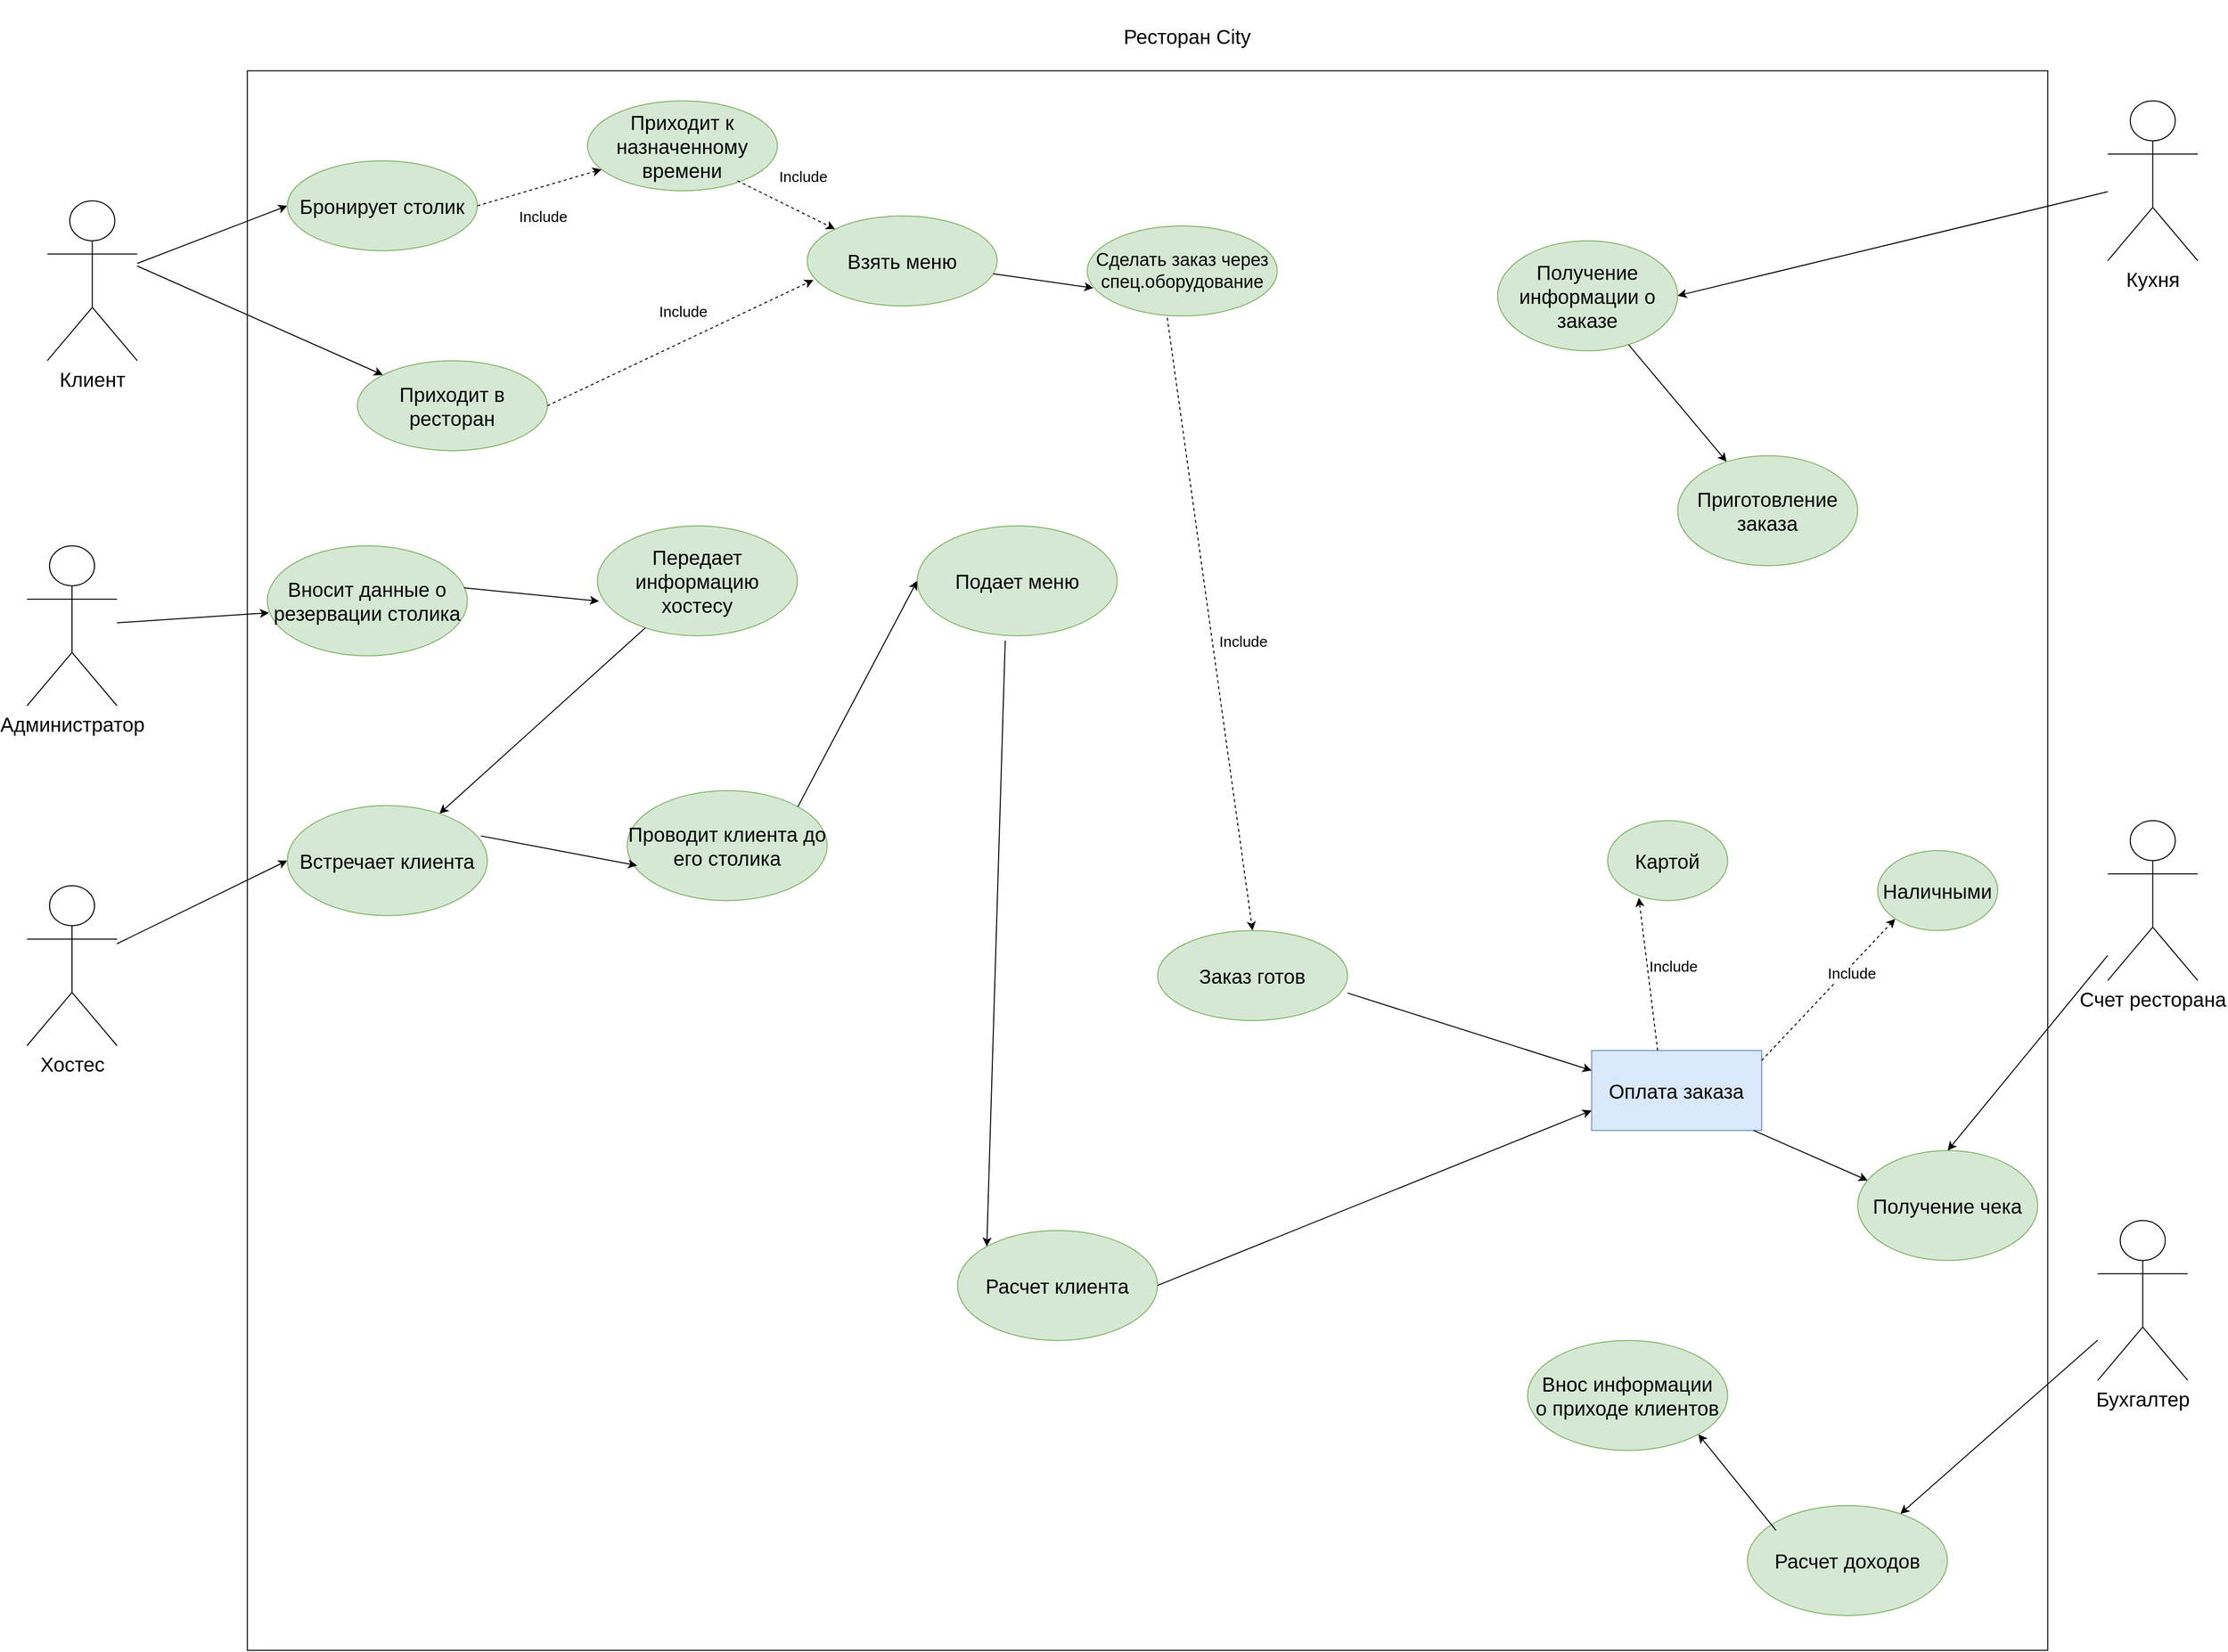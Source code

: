<mxfile version="20.7.4" type="device" pages="2"><diagram id="xDtHzgFv5sq9NnZDI_ah" name="Страница 1"><mxGraphModel dx="2868" dy="1592" grid="1" gridSize="10" guides="1" tooltips="1" connect="1" arrows="1" fold="1" page="1" pageScale="1" pageWidth="827" pageHeight="1169" math="0" shadow="0"><root><mxCell id="0"/><mxCell id="1" parent="0"/><mxCell id="GZFoaO724xEFQoAVuUsT-1" value="" style="rounded=0;whiteSpace=wrap;html=1;fillColor=none;" vertex="1" parent="1"><mxGeometry x="670.273" y="864.818" width="1800" height="1580" as="geometry"/></mxCell><mxCell id="GZFoaO724xEFQoAVuUsT-2" value="&lt;font style=&quot;font-size: 20px;&quot;&gt;Ресторан City&lt;br&gt;&lt;/font&gt;" style="text;html=1;strokeColor=none;fillColor=none;align=center;verticalAlign=middle;whiteSpace=wrap;rounded=0;" vertex="1" parent="1"><mxGeometry x="1500.273" y="794.818" width="220" height="70" as="geometry"/></mxCell><mxCell id="GZFoaO724xEFQoAVuUsT-3" value="Клиент" style="shape=umlActor;verticalLabelPosition=bottom;verticalAlign=top;html=1;outlineConnect=0;fontSize=20;fillColor=none;" vertex="1" parent="1"><mxGeometry x="470.273" y="994.818" width="90" height="160" as="geometry"/></mxCell><mxCell id="GZFoaO724xEFQoAVuUsT-4" value="" style="endArrow=classic;html=1;rounded=0;fontSize=20;entryX=0;entryY=0.5;entryDx=0;entryDy=0;" edge="1" parent="1" source="GZFoaO724xEFQoAVuUsT-3" target="GZFoaO724xEFQoAVuUsT-5"><mxGeometry width="50" height="50" relative="1" as="geometry"><mxPoint x="590.273" y="1084.818" as="sourcePoint"/><mxPoint x="910.273" y="1104.818" as="targetPoint"/><Array as="points"/></mxGeometry></mxCell><mxCell id="GZFoaO724xEFQoAVuUsT-5" value="Бронирует столик" style="ellipse;whiteSpace=wrap;html=1;fontSize=20;fillColor=#d5e8d4;strokeColor=#82b366;" vertex="1" parent="1"><mxGeometry x="710.273" y="954.818" width="190" height="90" as="geometry"/></mxCell><mxCell id="GZFoaO724xEFQoAVuUsT-6" value="Администратор" style="shape=umlActor;verticalLabelPosition=bottom;verticalAlign=top;html=1;outlineConnect=0;fontSize=20;fillColor=none;" vertex="1" parent="1"><mxGeometry x="450.003" y="1339.998" width="90" height="160" as="geometry"/></mxCell><mxCell id="GZFoaO724xEFQoAVuUsT-7" value="" style="endArrow=classic;html=1;rounded=0;fontSize=20;dashed=1;exitX=1;exitY=0.5;exitDx=0;exitDy=0;" edge="1" parent="1" source="GZFoaO724xEFQoAVuUsT-5" target="GZFoaO724xEFQoAVuUsT-8"><mxGeometry width="50" height="50" relative="1" as="geometry"><mxPoint x="890.273" y="1034.818" as="sourcePoint"/><mxPoint x="1040.273" y="984.818" as="targetPoint"/><Array as="points"/></mxGeometry></mxCell><mxCell id="GZFoaO724xEFQoAVuUsT-8" value="Приходит к назначенному времени" style="ellipse;whiteSpace=wrap;html=1;fontSize=20;fillColor=#d5e8d4;strokeColor=#82b366;" vertex="1" parent="1"><mxGeometry x="1010.273" y="894.818" width="190" height="90" as="geometry"/></mxCell><mxCell id="GZFoaO724xEFQoAVuUsT-9" value="" style="endArrow=classic;html=1;rounded=0;fontSize=20;entryX=0.008;entryY=0.609;entryDx=0;entryDy=0;entryPerimeter=0;" edge="1" parent="1" target="GZFoaO724xEFQoAVuUsT-10" source="GZFoaO724xEFQoAVuUsT-6"><mxGeometry width="50" height="50" relative="1" as="geometry"><mxPoint x="520.273" y="1329.818" as="sourcePoint"/><mxPoint x="640.273" y="1304.818" as="targetPoint"/><Array as="points"/></mxGeometry></mxCell><mxCell id="GZFoaO724xEFQoAVuUsT-10" value="Вносит данные о резервации столика" style="ellipse;whiteSpace=wrap;html=1;fontSize=20;fillColor=#d5e8d4;strokeColor=#82b366;" vertex="1" parent="1"><mxGeometry x="690.273" y="1339.998" width="200" height="110" as="geometry"/></mxCell><mxCell id="GZFoaO724xEFQoAVuUsT-11" value="Передает информацию хостесу" style="ellipse;whiteSpace=wrap;html=1;fontSize=20;fillColor=#d5e8d4;strokeColor=#82b366;" vertex="1" parent="1"><mxGeometry x="1020.273" y="1319.998" width="200" height="110" as="geometry"/></mxCell><mxCell id="GZFoaO724xEFQoAVuUsT-12" value="" style="endArrow=classic;html=1;rounded=0;fontSize=20;entryX=0.008;entryY=0.685;entryDx=0;entryDy=0;entryPerimeter=0;exitX=0.983;exitY=0.382;exitDx=0;exitDy=0;exitPerimeter=0;" edge="1" parent="1" source="GZFoaO724xEFQoAVuUsT-10" target="GZFoaO724xEFQoAVuUsT-11"><mxGeometry width="50" height="50" relative="1" as="geometry"><mxPoint x="880.273" y="1274.818" as="sourcePoint"/><mxPoint x="980.273" y="1254.818" as="targetPoint"/><Array as="points"/></mxGeometry></mxCell><mxCell id="GZFoaO724xEFQoAVuUsT-13" value="Хостес" style="shape=umlActor;verticalLabelPosition=bottom;verticalAlign=top;html=1;outlineConnect=0;fontSize=20;fillColor=none;" vertex="1" parent="1"><mxGeometry x="450.003" y="1679.998" width="90" height="160" as="geometry"/></mxCell><mxCell id="GZFoaO724xEFQoAVuUsT-14" value="" style="endArrow=classic;html=1;rounded=0;fontSize=20;entryX=0;entryY=0.5;entryDx=0;entryDy=0;" edge="1" parent="1" target="GZFoaO724xEFQoAVuUsT-15" source="GZFoaO724xEFQoAVuUsT-13"><mxGeometry width="50" height="50" relative="1" as="geometry"><mxPoint x="530.273" y="1544.818" as="sourcePoint"/><mxPoint x="710.273" y="1514.818" as="targetPoint"/><Array as="points"/></mxGeometry></mxCell><mxCell id="GZFoaO724xEFQoAVuUsT-15" value="Встречает клиента" style="ellipse;whiteSpace=wrap;html=1;fontSize=20;fillColor=#d5e8d4;strokeColor=#82b366;" vertex="1" parent="1"><mxGeometry x="710.273" y="1599.818" width="200" height="110" as="geometry"/></mxCell><mxCell id="GZFoaO724xEFQoAVuUsT-16" value="Проводит клиента до его столика" style="ellipse;whiteSpace=wrap;html=1;fontSize=20;fillColor=#d5e8d4;strokeColor=#82b366;" vertex="1" parent="1"><mxGeometry x="1050.003" y="1584.818" width="200" height="110" as="geometry"/></mxCell><mxCell id="GZFoaO724xEFQoAVuUsT-17" value="" style="endArrow=classic;html=1;rounded=0;fontSize=20;entryX=0.05;entryY=0.682;entryDx=0;entryDy=0;entryPerimeter=0;exitX=0.967;exitY=0.276;exitDx=0;exitDy=0;exitPerimeter=0;" edge="1" parent="1" source="GZFoaO724xEFQoAVuUsT-15" target="GZFoaO724xEFQoAVuUsT-16"><mxGeometry width="50" height="50" relative="1" as="geometry"><mxPoint x="870.273" y="1479.818" as="sourcePoint"/><mxPoint x="970.273" y="1459.818" as="targetPoint"/><Array as="points"/></mxGeometry></mxCell><mxCell id="GZFoaO724xEFQoAVuUsT-18" value="Подает меню" style="ellipse;whiteSpace=wrap;html=1;fontSize=20;fillColor=#d5e8d4;strokeColor=#82b366;" vertex="1" parent="1"><mxGeometry x="1340.003" y="1319.998" width="200" height="110" as="geometry"/></mxCell><mxCell id="GZFoaO724xEFQoAVuUsT-19" value="" style="endArrow=classic;html=1;rounded=0;fontSize=20;entryX=0;entryY=0.5;entryDx=0;entryDy=0;exitX=1;exitY=0;exitDx=0;exitDy=0;" edge="1" parent="1" source="GZFoaO724xEFQoAVuUsT-16" target="GZFoaO724xEFQoAVuUsT-18"><mxGeometry width="50" height="50" relative="1" as="geometry"><mxPoint x="1120.273" y="1484.818" as="sourcePoint"/><mxPoint x="1216.873" y="1454.818" as="targetPoint"/><Array as="points"/></mxGeometry></mxCell><mxCell id="GZFoaO724xEFQoAVuUsT-27" value="Бухгалтер" style="shape=umlActor;verticalLabelPosition=bottom;verticalAlign=top;html=1;outlineConnect=0;fontSize=20;fillColor=none;" vertex="1" parent="1"><mxGeometry x="2520.273" y="2014.818" width="90" height="160" as="geometry"/></mxCell><mxCell id="GZFoaO724xEFQoAVuUsT-28" value="" style="endArrow=classic;html=1;rounded=0;fontSize=20;" edge="1" parent="1" source="GZFoaO724xEFQoAVuUsT-27" target="GZFoaO724xEFQoAVuUsT-29"><mxGeometry width="50" height="50" relative="1" as="geometry"><mxPoint x="1640.273" y="2034.818" as="sourcePoint"/><mxPoint x="1690.273" y="1984.818" as="targetPoint"/></mxGeometry></mxCell><mxCell id="GZFoaO724xEFQoAVuUsT-29" value="Расчет доходов" style="ellipse;whiteSpace=wrap;html=1;fontSize=20;fillColor=#d5e8d4;strokeColor=#82b366;" vertex="1" parent="1"><mxGeometry x="2170.003" y="2299.998" width="200" height="110" as="geometry"/></mxCell><mxCell id="GZFoaO724xEFQoAVuUsT-30" value="Кухня" style="shape=umlActor;verticalLabelPosition=bottom;verticalAlign=top;html=1;outlineConnect=0;fontSize=20;fillColor=none;" vertex="1" parent="1"><mxGeometry x="2530.273" y="894.818" width="90" height="160" as="geometry"/></mxCell><mxCell id="GZFoaO724xEFQoAVuUsT-31" value="Получение информации о заказе" style="ellipse;whiteSpace=wrap;html=1;fontSize=20;fillColor=#d5e8d4;strokeColor=#82b366;" vertex="1" parent="1"><mxGeometry x="1920.273" y="1034.818" width="180" height="110" as="geometry"/></mxCell><mxCell id="GZFoaO724xEFQoAVuUsT-32" value="" style="endArrow=classic;html=1;rounded=0;fontSize=20;entryX=1;entryY=0.5;entryDx=0;entryDy=0;" edge="1" parent="1" source="GZFoaO724xEFQoAVuUsT-30" target="GZFoaO724xEFQoAVuUsT-31"><mxGeometry width="50" height="50" relative="1" as="geometry"><mxPoint x="1760.273" y="1024.818" as="sourcePoint"/><mxPoint x="1910.273" y="974.818" as="targetPoint"/><Array as="points"/></mxGeometry></mxCell><mxCell id="GZFoaO724xEFQoAVuUsT-34" value="" style="endArrow=classic;html=1;rounded=0;fontSize=20;" edge="1" parent="1" source="GZFoaO724xEFQoAVuUsT-31" target="GZFoaO724xEFQoAVuUsT-35"><mxGeometry width="50" height="50" relative="1" as="geometry"><mxPoint x="1780.273" y="1058.1" as="sourcePoint"/><mxPoint x="1650.273" y="1091.528" as="targetPoint"/><Array as="points"/></mxGeometry></mxCell><mxCell id="GZFoaO724xEFQoAVuUsT-35" value="Приготовление заказа" style="ellipse;whiteSpace=wrap;html=1;fontSize=20;fillColor=#d5e8d4;strokeColor=#82b366;" vertex="1" parent="1"><mxGeometry x="2100.273" y="1249.818" width="180" height="110" as="geometry"/></mxCell><mxCell id="GZFoaO724xEFQoAVuUsT-41" value="" style="endArrow=classic;html=1;rounded=0;fontSize=20;" edge="1" parent="1" target="GZFoaO724xEFQoAVuUsT-15" source="GZFoaO724xEFQoAVuUsT-11"><mxGeometry width="50" height="50" relative="1" as="geometry"><mxPoint x="1050.273" y="1291.818" as="sourcePoint"/><mxPoint x="1145.273" y="1264.818" as="targetPoint"/><Array as="points"/></mxGeometry></mxCell><mxCell id="GZFoaO724xEFQoAVuUsT-42" value="Взять меню" style="ellipse;whiteSpace=wrap;html=1;fontSize=20;fillColor=#d5e8d4;strokeColor=#82b366;" vertex="1" parent="1"><mxGeometry x="1230.003" y="1009.998" width="190" height="90" as="geometry"/></mxCell><mxCell id="GZFoaO724xEFQoAVuUsT-43" value="" style="endArrow=classic;html=1;rounded=0;fontSize=20;entryX=0;entryY=0;entryDx=0;entryDy=0;dashed=1;" edge="1" parent="1" target="GZFoaO724xEFQoAVuUsT-42"><mxGeometry width="50" height="50" relative="1" as="geometry"><mxPoint x="1160.273" y="974.818" as="sourcePoint"/><mxPoint x="1310.273" y="924.818" as="targetPoint"/><Array as="points"/></mxGeometry></mxCell><mxCell id="GZFoaO724xEFQoAVuUsT-44" value="Сделать заказ через спец.оборудование" style="ellipse;whiteSpace=wrap;html=1;fontSize=18;fillColor=#d5e8d4;strokeColor=#82b366;" vertex="1" parent="1"><mxGeometry x="1510.003" y="1019.998" width="190" height="90" as="geometry"/></mxCell><mxCell id="GZFoaO724xEFQoAVuUsT-45" value="" style="endArrow=classic;html=1;rounded=0;fontSize=20;entryX=0.032;entryY=0.69;entryDx=0;entryDy=0;entryPerimeter=0;" edge="1" parent="1" target="GZFoaO724xEFQoAVuUsT-44" source="GZFoaO724xEFQoAVuUsT-42"><mxGeometry width="50" height="50" relative="1" as="geometry"><mxPoint x="1400.273" y="1044.818" as="sourcePoint"/><mxPoint x="1478.098" y="1087.998" as="targetPoint"/><Array as="points"/></mxGeometry></mxCell><mxCell id="GZFoaO724xEFQoAVuUsT-46" value="" style="endArrow=classic;html=1;rounded=0;fontSize=20;dashed=1;entryX=0.5;entryY=0;entryDx=0;entryDy=0;exitX=0.421;exitY=1.022;exitDx=0;exitDy=0;exitPerimeter=0;" edge="1" parent="1" source="GZFoaO724xEFQoAVuUsT-44" target="GZFoaO724xEFQoAVuUsT-55"><mxGeometry width="50" height="50" relative="1" as="geometry"><mxPoint x="1570" y="1090" as="sourcePoint"/><mxPoint x="1615.273" y="1137.319" as="targetPoint"/><Array as="points"/></mxGeometry></mxCell><mxCell id="GZFoaO724xEFQoAVuUsT-48" value="Оплата заказа" style="rounded=0;whiteSpace=wrap;html=1;fontSize=20;fillColor=#dae8fc;strokeColor=#6c8ebf;" vertex="1" parent="1"><mxGeometry x="2014.273" y="1844.818" width="170" height="80" as="geometry"/></mxCell><mxCell id="GZFoaO724xEFQoAVuUsT-49" value="" style="endArrow=classic;html=1;rounded=0;fontSize=20;dashed=1;entryX=0.26;entryY=0.965;entryDx=0;entryDy=0;entryPerimeter=0;" edge="1" parent="1" target="GZFoaO724xEFQoAVuUsT-50"><mxGeometry width="50" height="50" relative="1" as="geometry"><mxPoint x="2080.273" y="1844.818" as="sourcePoint"/><mxPoint x="2216.747" y="1815.561" as="targetPoint"/><Array as="points"/></mxGeometry></mxCell><mxCell id="GZFoaO724xEFQoAVuUsT-50" value="Картой" style="ellipse;whiteSpace=wrap;html=1;fontSize=20;fillColor=#d5e8d4;strokeColor=#82b366;" vertex="1" parent="1"><mxGeometry x="2030.273" y="1614.818" width="120" height="80" as="geometry"/></mxCell><mxCell id="GZFoaO724xEFQoAVuUsT-51" value="" style="endArrow=classic;html=1;rounded=0;fontSize=20;dashed=1;entryX=0;entryY=1;entryDx=0;entryDy=0;" edge="1" parent="1" target="GZFoaO724xEFQoAVuUsT-52"><mxGeometry width="50" height="50" relative="1" as="geometry"><mxPoint x="2184.273" y="1854.818" as="sourcePoint"/><mxPoint x="2245.473" y="1732.018" as="targetPoint"/><Array as="points"/></mxGeometry></mxCell><mxCell id="GZFoaO724xEFQoAVuUsT-52" value="Наличными" style="ellipse;whiteSpace=wrap;html=1;fontSize=20;fillColor=#d5e8d4;strokeColor=#82b366;" vertex="1" parent="1"><mxGeometry x="2300.273" y="1644.818" width="120" height="80" as="geometry"/></mxCell><mxCell id="GZFoaO724xEFQoAVuUsT-53" value="Внос информации&lt;br&gt;о приходе клиентов" style="ellipse;whiteSpace=wrap;html=1;fontSize=20;fillColor=#d5e8d4;strokeColor=#82b366;" vertex="1" parent="1"><mxGeometry x="1950.273" y="2134.818" width="200" height="110" as="geometry"/></mxCell><mxCell id="GZFoaO724xEFQoAVuUsT-54" value="" style="endArrow=classic;html=1;rounded=0;fontSize=20;entryX=1;entryY=1;entryDx=0;entryDy=0;" edge="1" parent="1" target="GZFoaO724xEFQoAVuUsT-53"><mxGeometry width="50" height="50" relative="1" as="geometry"><mxPoint x="2198.573" y="2324.822" as="sourcePoint"/><mxPoint x="2014.269" y="2491.938" as="targetPoint"/></mxGeometry></mxCell><mxCell id="GZFoaO724xEFQoAVuUsT-55" value="Заказ готов" style="ellipse;whiteSpace=wrap;html=1;fontSize=20;fillColor=#d5e8d4;strokeColor=#82b366;" vertex="1" parent="1"><mxGeometry x="1580.273" y="1724.818" width="190" height="90" as="geometry"/></mxCell><mxCell id="GZFoaO724xEFQoAVuUsT-59" value="" style="endArrow=classic;html=1;rounded=0;fontSize=20;entryX=0;entryY=0.25;entryDx=0;entryDy=0;" edge="1" parent="1" target="GZFoaO724xEFQoAVuUsT-48"><mxGeometry width="50" height="50" relative="1" as="geometry"><mxPoint x="1770.273" y="1787.328" as="sourcePoint"/><mxPoint x="2055.273" y="1504.818" as="targetPoint"/><Array as="points"/></mxGeometry></mxCell><mxCell id="GZFoaO724xEFQoAVuUsT-60" value="Расчет клиента" style="ellipse;whiteSpace=wrap;html=1;fontSize=20;fillColor=#d5e8d4;strokeColor=#82b366;" vertex="1" parent="1"><mxGeometry x="1380.273" y="2024.818" width="200" height="110" as="geometry"/></mxCell><mxCell id="GZFoaO724xEFQoAVuUsT-62" value="" style="endArrow=classic;html=1;rounded=0;fontSize=20;entryX=0;entryY=0.75;entryDx=0;entryDy=0;exitX=1;exitY=0.5;exitDx=0;exitDy=0;" edge="1" parent="1" target="GZFoaO724xEFQoAVuUsT-48" source="GZFoaO724xEFQoAVuUsT-60"><mxGeometry width="50" height="50" relative="1" as="geometry"><mxPoint x="1690.273" y="2207.328" as="sourcePoint"/><mxPoint x="1975.273" y="1924.818" as="targetPoint"/><Array as="points"/></mxGeometry></mxCell><mxCell id="GZFoaO724xEFQoAVuUsT-66" value="" style="endArrow=classic;html=1;rounded=0;fontSize=20;" edge="1" parent="1"><mxGeometry width="50" height="50" relative="1" as="geometry"><mxPoint x="2176.273" y="1924.818" as="sourcePoint"/><mxPoint x="2290.273" y="1974.818" as="targetPoint"/><Array as="points"/></mxGeometry></mxCell><mxCell id="GZFoaO724xEFQoAVuUsT-67" value="Получение чека" style="ellipse;whiteSpace=wrap;html=1;fontSize=20;fillColor=#d5e8d4;strokeColor=#82b366;" vertex="1" parent="1"><mxGeometry x="2280.273" y="1944.818" width="180" height="110" as="geometry"/></mxCell><mxCell id="GZFoaO724xEFQoAVuUsT-68" value="" style="endArrow=classic;html=1;rounded=0;fontSize=20;entryX=0.5;entryY=0;entryDx=0;entryDy=0;" edge="1" parent="1" source="GZFoaO724xEFQoAVuUsT-69" target="GZFoaO724xEFQoAVuUsT-67"><mxGeometry width="50" height="50" relative="1" as="geometry"><mxPoint x="2520.273" y="1534.818" as="sourcePoint"/><mxPoint x="2150.274" y="1659.408" as="targetPoint"/><Array as="points"/></mxGeometry></mxCell><mxCell id="GZFoaO724xEFQoAVuUsT-69" value="Счет ресторана" style="shape=umlActor;verticalLabelPosition=bottom;verticalAlign=top;html=1;outlineConnect=0;fontSize=20;fillColor=none;" vertex="1" parent="1"><mxGeometry x="2530.273" y="1614.818" width="90" height="160" as="geometry"/></mxCell><mxCell id="GZFoaO724xEFQoAVuUsT-70" value="&lt;font style=&quot;font-size: 15px;&quot;&gt;Include&lt;/font&gt;" style="edgeLabel;html=1;align=center;verticalAlign=middle;resizable=0;points=[];" vertex="1" connectable="0" parent="1"><mxGeometry x="2323.974" y="1588.786" as="geometry"><mxPoint x="-50" y="178" as="offset"/></mxGeometry></mxCell><mxCell id="GZFoaO724xEFQoAVuUsT-71" value="&lt;span style=&quot;color: rgb(0, 0, 0); font-family: Helvetica; font-size: 15px; font-style: normal; font-variant-ligatures: normal; font-variant-caps: normal; font-weight: 400; letter-spacing: normal; orphans: 2; text-align: center; text-indent: 0px; text-transform: none; widows: 2; word-spacing: 0px; -webkit-text-stroke-width: 0px; background-color: rgb(255, 255, 255); text-decoration-thickness: initial; text-decoration-style: initial; text-decoration-color: initial; float: none; display: inline !important;&quot;&gt;Include&lt;/span&gt;" style="text;whiteSpace=wrap;html=1;fontSize=15;" vertex="1" parent="1"><mxGeometry x="2070.273" y="1744.818" width="70" height="40" as="geometry"/></mxCell><mxCell id="GZFoaO724xEFQoAVuUsT-72" value="&lt;span style=&quot;color: rgb(0, 0, 0); font-family: Helvetica; font-size: 15px; font-style: normal; font-variant-ligatures: normal; font-variant-caps: normal; font-weight: 400; letter-spacing: normal; orphans: 2; text-align: center; text-indent: 0px; text-transform: none; widows: 2; word-spacing: 0px; -webkit-text-stroke-width: 0px; background-color: rgb(255, 255, 255); text-decoration-thickness: initial; text-decoration-style: initial; text-decoration-color: initial; float: none; display: inline !important;&quot;&gt;Include&lt;/span&gt;" style="text;whiteSpace=wrap;html=1;fontSize=15;rotation=0;" vertex="1" parent="1"><mxGeometry x="1640.273" y="1419.818" width="70" height="40" as="geometry"/></mxCell><mxCell id="GZFoaO724xEFQoAVuUsT-73" value="&lt;span style=&quot;color: rgb(0, 0, 0); font-family: Helvetica; font-size: 15px; font-style: normal; font-variant-ligatures: normal; font-variant-caps: normal; font-weight: 400; letter-spacing: normal; orphans: 2; text-align: center; text-indent: 0px; text-transform: none; widows: 2; word-spacing: 0px; -webkit-text-stroke-width: 0px; background-color: rgb(255, 255, 255); text-decoration-thickness: initial; text-decoration-style: initial; text-decoration-color: initial; float: none; display: inline !important;&quot;&gt;Include&lt;/span&gt;" style="text;whiteSpace=wrap;html=1;fontSize=15;" vertex="1" parent="1"><mxGeometry x="1200.273" y="954.818" width="70" height="40" as="geometry"/></mxCell><mxCell id="GZFoaO724xEFQoAVuUsT-74" value="&lt;span style=&quot;color: rgb(0, 0, 0); font-family: Helvetica; font-size: 15px; font-style: normal; font-variant-ligatures: normal; font-variant-caps: normal; font-weight: 400; letter-spacing: normal; orphans: 2; text-align: center; text-indent: 0px; text-transform: none; widows: 2; word-spacing: 0px; -webkit-text-stroke-width: 0px; background-color: rgb(255, 255, 255); text-decoration-thickness: initial; text-decoration-style: initial; text-decoration-color: initial; float: none; display: inline !important;&quot;&gt;Include&lt;/span&gt;" style="text;whiteSpace=wrap;html=1;fontSize=15;" vertex="1" parent="1"><mxGeometry x="940.273" y="994.818" width="70" height="40" as="geometry"/></mxCell><mxCell id="GZFoaO724xEFQoAVuUsT-80" value="" style="endArrow=classic;html=1;rounded=0;fontSize=20;" edge="1" parent="1" target="GZFoaO724xEFQoAVuUsT-81"><mxGeometry width="50" height="50" relative="1" as="geometry"><mxPoint x="560" y="1060" as="sourcePoint"/><mxPoint x="670" y="1080" as="targetPoint"/><Array as="points"/></mxGeometry></mxCell><mxCell id="GZFoaO724xEFQoAVuUsT-81" value="Приходит в ресторан" style="ellipse;whiteSpace=wrap;html=1;fontSize=20;fillColor=#d5e8d4;strokeColor=#82b366;" vertex="1" parent="1"><mxGeometry x="780.273" y="1154.818" width="190" height="90" as="geometry"/></mxCell><mxCell id="GZFoaO724xEFQoAVuUsT-83" value="" style="endArrow=classic;html=1;rounded=0;fontSize=20;dashed=1;exitX=1;exitY=0.5;exitDx=0;exitDy=0;entryX=0.033;entryY=0.712;entryDx=0;entryDy=0;entryPerimeter=0;" edge="1" parent="1" source="GZFoaO724xEFQoAVuUsT-81" target="GZFoaO724xEFQoAVuUsT-42"><mxGeometry width="50" height="50" relative="1" as="geometry"><mxPoint x="975.273" y="1104.538" as="sourcePoint"/><mxPoint x="1055.764" y="1085.094" as="targetPoint"/><Array as="points"/></mxGeometry></mxCell><mxCell id="GZFoaO724xEFQoAVuUsT-84" value="&lt;span style=&quot;color: rgb(0, 0, 0); font-family: Helvetica; font-size: 15px; font-style: normal; font-variant-ligatures: normal; font-variant-caps: normal; font-weight: 400; letter-spacing: normal; orphans: 2; text-align: center; text-indent: 0px; text-transform: none; widows: 2; word-spacing: 0px; -webkit-text-stroke-width: 0px; background-color: rgb(255, 255, 255); text-decoration-thickness: initial; text-decoration-style: initial; text-decoration-color: initial; float: none; display: inline !important;&quot;&gt;Include&lt;/span&gt;" style="text;whiteSpace=wrap;html=1;fontSize=15;" vertex="1" parent="1"><mxGeometry x="1080.003" y="1089.818" width="70" height="40" as="geometry"/></mxCell><mxCell id="trjmSASZUbhme2-vyEHa-1" value="" style="endArrow=classic;html=1;rounded=0;fontSize=20;entryX=0;entryY=0;entryDx=0;entryDy=0;exitX=0.44;exitY=1.044;exitDx=0;exitDy=0;exitPerimeter=0;" edge="1" parent="1" source="GZFoaO724xEFQoAVuUsT-18" target="GZFoaO724xEFQoAVuUsT-60"><mxGeometry width="50" height="50" relative="1" as="geometry"><mxPoint x="1420.003" y="1359.82" as="sourcePoint"/><mxPoint x="1538.213" y="1278.108" as="targetPoint"/><Array as="points"/></mxGeometry></mxCell></root></mxGraphModel></diagram><diagram name="Страница 2" id="AEujZB_dWk1sjuHh54UQ"><mxGraphModel dx="2607" dy="1447" grid="1" gridSize="10" guides="1" tooltips="1" connect="1" arrows="1" fold="1" page="1" pageScale="1" pageWidth="827" pageHeight="1169" math="0" shadow="0"><root><mxCell id="0"/><mxCell id="1" parent="0"/><mxCell id="jJbgxOuUcMBWgNgh5Ver-1" value="Клиент" style="shape=umlActor;verticalLabelPosition=bottom;verticalAlign=top;html=1;" parent="1" vertex="1"><mxGeometry x="245" y="364" width="30" height="60" as="geometry"/></mxCell><mxCell id="jJbgxOuUcMBWgNgh5Ver-2" value="&lt;p style=&quot;margin: 4px 0px 0px; text-align: center; font-size: 16px;&quot;&gt;&lt;br&gt;&lt;/p&gt;" style="verticalAlign=top;align=left;overflow=fill;fontSize=16;fontFamily=Helvetica;html=1;fillColor=none;" parent="1" vertex="1"><mxGeometry x="335" y="204" width="1440" height="970" as="geometry"/></mxCell><mxCell id="jJbgxOuUcMBWgNgh5Ver-3" value="Администратор" style="shape=umlActor;verticalLabelPosition=bottom;verticalAlign=top;html=1;" parent="1" vertex="1"><mxGeometry x="225" y="624" width="20" height="50" as="geometry"/></mxCell><mxCell id="jJbgxOuUcMBWgNgh5Ver-4" value="" style="endArrow=classic;html=1;rounded=0;entryX=0.063;entryY=0.793;entryDx=0;entryDy=0;entryPerimeter=0;exitX=0.5;exitY=0.5;exitDx=0;exitDy=0;exitPerimeter=0;" parent="1" source="jJbgxOuUcMBWgNgh5Ver-1" target="jJbgxOuUcMBWgNgh5Ver-5" edge="1"><mxGeometry width="50" height="50" relative="1" as="geometry"><mxPoint x="555" y="524" as="sourcePoint"/><mxPoint x="405" y="359" as="targetPoint"/></mxGeometry></mxCell><mxCell id="jJbgxOuUcMBWgNgh5Ver-5" value="Авторизация&amp;nbsp;&lt;br&gt;на сайте" style="ellipse;whiteSpace=wrap;html=1;fontSize=16;" parent="1" vertex="1"><mxGeometry x="370" y="224" width="120" height="70" as="geometry"/></mxCell><mxCell id="jJbgxOuUcMBWgNgh5Ver-6" value="" style="endArrow=classic;html=1;rounded=0;exitX=1;exitY=0.5;exitDx=0;exitDy=0;entryX=0;entryY=0.5;entryDx=0;entryDy=0;" parent="1" source="jJbgxOuUcMBWgNgh5Ver-5" target="jJbgxOuUcMBWgNgh5Ver-7" edge="1"><mxGeometry width="50" height="50" relative="1" as="geometry"><mxPoint x="885" y="524" as="sourcePoint"/><mxPoint x="925" y="454" as="targetPoint"/></mxGeometry></mxCell><mxCell id="jJbgxOuUcMBWgNgh5Ver-7" value="Просмотр книг" style="ellipse;whiteSpace=wrap;html=1;fontSize=16;" parent="1" vertex="1"><mxGeometry x="580.5" y="224" width="115" height="70" as="geometry"/></mxCell><mxCell id="jJbgxOuUcMBWgNgh5Ver-8" value="" style="endArrow=classic;html=1;rounded=0;exitX=1;exitY=0.5;exitDx=0;exitDy=0;entryX=0;entryY=0.5;entryDx=0;entryDy=0;" parent="1" source="jJbgxOuUcMBWgNgh5Ver-7" target="jJbgxOuUcMBWgNgh5Ver-9" edge="1"><mxGeometry width="50" height="50" relative="1" as="geometry"><mxPoint x="725" y="504" as="sourcePoint"/><mxPoint x="775" y="454" as="targetPoint"/></mxGeometry></mxCell><mxCell id="jJbgxOuUcMBWgNgh5Ver-9" value="Выбор&lt;br style=&quot;font-size: 16px;&quot;&gt;книги" style="ellipse;whiteSpace=wrap;html=1;fontSize=16;" parent="1" vertex="1"><mxGeometry x="785" y="224" width="140" height="70" as="geometry"/></mxCell><mxCell id="jJbgxOuUcMBWgNgh5Ver-10" value="in" style="endArrow=none;dashed=1;html=1;rounded=0;entryX=0;entryY=1;entryDx=0;entryDy=0;exitX=0.629;exitY=0.022;exitDx=0;exitDy=0;exitPerimeter=0;" parent="1" source="jJbgxOuUcMBWgNgh5Ver-11" target="jJbgxOuUcMBWgNgh5Ver-9" edge="1"><mxGeometry width="50" height="50" relative="1" as="geometry"><mxPoint x="599" y="464" as="sourcePoint"/><mxPoint x="649" y="414" as="targetPoint"/></mxGeometry></mxCell><mxCell id="jJbgxOuUcMBWgNgh5Ver-11" value="Выбор количества&lt;br style=&quot;font-size: 16px;&quot;&gt;страниц" style="ellipse;whiteSpace=wrap;html=1;fontSize=16;" parent="1" vertex="1"><mxGeometry x="665" y="364" width="130" height="80" as="geometry"/></mxCell><mxCell id="jJbgxOuUcMBWgNgh5Ver-12" value="" style="endArrow=classic;html=1;rounded=0;exitX=1;exitY=0.5;exitDx=0;exitDy=0;entryX=0;entryY=0.5;entryDx=0;entryDy=0;" parent="1" source="jJbgxOuUcMBWgNgh5Ver-9" target="jJbgxOuUcMBWgNgh5Ver-13" edge="1"><mxGeometry width="50" height="50" relative="1" as="geometry"><mxPoint x="699" y="524" as="sourcePoint"/><mxPoint x="779" y="384" as="targetPoint"/></mxGeometry></mxCell><mxCell id="jJbgxOuUcMBWgNgh5Ver-13" value="Формирование&amp;nbsp;&lt;br style=&quot;font-size: 16px;&quot;&gt;заказа" style="ellipse;whiteSpace=wrap;html=1;fontSize=16;" parent="1" vertex="1"><mxGeometry x="1042" y="219" width="136" height="80" as="geometry"/></mxCell><mxCell id="jJbgxOuUcMBWgNgh5Ver-14" value="Менеджер по &lt;br&gt;работе с заказами" style="shape=umlActor;verticalLabelPosition=bottom;verticalAlign=top;html=1;outlineConnect=0;" parent="1" vertex="1"><mxGeometry x="1835" y="676.5" width="48" height="95" as="geometry"/></mxCell><mxCell id="jJbgxOuUcMBWgNgh5Ver-15" value="" style="endArrow=classic;html=1;rounded=0;entryX=1;entryY=0.5;entryDx=0;entryDy=0;exitX=0.5;exitY=0.5;exitDx=0;exitDy=0;exitPerimeter=0;" parent="1" source="jJbgxOuUcMBWgNgh5Ver-14" target="jJbgxOuUcMBWgNgh5Ver-22" edge="1"><mxGeometry width="50" height="50" relative="1" as="geometry"><mxPoint x="1301" y="1069" as="sourcePoint"/><mxPoint x="1351" y="1019" as="targetPoint"/></mxGeometry></mxCell><mxCell id="jJbgxOuUcMBWgNgh5Ver-16" value="Указание персональных данных" style="ellipse;whiteSpace=wrap;html=1;fontSize=16;" parent="1" vertex="1"><mxGeometry x="1042" y="494" width="136" height="70" as="geometry"/></mxCell><mxCell id="jJbgxOuUcMBWgNgh5Ver-17" value="" style="endArrow=classic;html=1;rounded=0;entryX=0.5;entryY=0;entryDx=0;entryDy=0;" parent="1" source="jJbgxOuUcMBWgNgh5Ver-13" target="jJbgxOuUcMBWgNgh5Ver-16" edge="1"><mxGeometry width="50" height="50" relative="1" as="geometry"><mxPoint x="859" y="524" as="sourcePoint"/><mxPoint x="1110" y="434" as="targetPoint"/></mxGeometry></mxCell><mxCell id="jJbgxOuUcMBWgNgh5Ver-18" value="in" style="endArrow=none;dashed=1;html=1;rounded=0;entryX=0;entryY=1;entryDx=0;entryDy=0;exitX=0.5;exitY=0;exitDx=0;exitDy=0;" parent="1" source="jJbgxOuUcMBWgNgh5Ver-19" target="jJbgxOuUcMBWgNgh5Ver-16" edge="1"><mxGeometry width="50" height="50" relative="1" as="geometry"><mxPoint x="899.0" y="444" as="sourcePoint"/><mxPoint x="909" y="454" as="targetPoint"/></mxGeometry></mxCell><mxCell id="jJbgxOuUcMBWgNgh5Ver-19" value="Адрес&lt;br style=&quot;font-size: 16px;&quot;&gt;доставки" style="ellipse;whiteSpace=wrap;html=1;fontSize=16;" parent="1" vertex="1"><mxGeometry x="915" y="584" width="127" height="80" as="geometry"/></mxCell><mxCell id="jJbgxOuUcMBWgNgh5Ver-20" value="ФИО&lt;br style=&quot;font-size: 16px;&quot;&gt;и номер&amp;nbsp;&lt;br&gt;телефона" style="ellipse;whiteSpace=wrap;html=1;fontSize=16;" parent="1" vertex="1"><mxGeometry x="1186" y="564" width="139" height="80" as="geometry"/></mxCell><mxCell id="jJbgxOuUcMBWgNgh5Ver-21" value="in" style="endArrow=none;dashed=1;html=1;rounded=0;entryX=0.751;entryY=0.927;entryDx=0;entryDy=0;entryPerimeter=0;" parent="1" source="jJbgxOuUcMBWgNgh5Ver-20" target="jJbgxOuUcMBWgNgh5Ver-16" edge="1"><mxGeometry width="50" height="50" relative="1" as="geometry"><mxPoint x="859" y="684" as="sourcePoint"/><mxPoint x="909" y="634" as="targetPoint"/></mxGeometry></mxCell><mxCell id="jJbgxOuUcMBWgNgh5Ver-22" value="обработка заказа" style="ellipse;whiteSpace=wrap;html=1;fontSize=16;" parent="1" vertex="1"><mxGeometry x="1405" y="764" width="160" height="70" as="geometry"/></mxCell><mxCell id="jJbgxOuUcMBWgNgh5Ver-23" value="" style="endArrow=classic;html=1;rounded=0;exitX=0;exitY=0.5;exitDx=0;exitDy=0;" parent="1" source="jJbgxOuUcMBWgNgh5Ver-22" target="jJbgxOuUcMBWgNgh5Ver-24" edge="1"><mxGeometry width="50" height="50" relative="1" as="geometry"><mxPoint x="1285" y="1164" as="sourcePoint"/><mxPoint x="1455" y="1044" as="targetPoint"/></mxGeometry></mxCell><mxCell id="jJbgxOuUcMBWgNgh5Ver-24" value="Запрос наличия модели на складе" style="ellipse;whiteSpace=wrap;html=1;fontSize=16;" parent="1" vertex="1"><mxGeometry x="1165" y="829" width="158" height="75" as="geometry"/></mxCell><mxCell id="jJbgxOuUcMBWgNgh5Ver-25" value="Кладовщик" style="shape=umlActor;verticalLabelPosition=bottom;verticalAlign=top;html=1;outlineConnect=0;" parent="1" vertex="1"><mxGeometry x="210" y="1044" width="30" height="60" as="geometry"/></mxCell><mxCell id="jJbgxOuUcMBWgNgh5Ver-26" value="" style="endArrow=classic;html=1;rounded=0;exitX=0.5;exitY=0.5;exitDx=0;exitDy=0;exitPerimeter=0;" parent="1" source="jJbgxOuUcMBWgNgh5Ver-25" target="jJbgxOuUcMBWgNgh5Ver-30" edge="1"><mxGeometry width="50" height="50" relative="1" as="geometry"><mxPoint x="-320" y="934" as="sourcePoint"/><mxPoint x="108.497" y="1094.712" as="targetPoint"/></mxGeometry></mxCell><mxCell id="jJbgxOuUcMBWgNgh5Ver-27" value="Поставщик" style="shape=umlActor;verticalLabelPosition=bottom;verticalAlign=top;html=1;outlineConnect=0;" parent="1" vertex="1"><mxGeometry x="210" y="914" width="30" height="60" as="geometry"/></mxCell><mxCell id="jJbgxOuUcMBWgNgh5Ver-28" value="" style="endArrow=classic;html=1;rounded=0;exitX=0.438;exitY=0.685;exitDx=0;exitDy=0;exitPerimeter=0;" parent="1" source="jJbgxOuUcMBWgNgh5Ver-3" target="jJbgxOuUcMBWgNgh5Ver-29" edge="1"><mxGeometry width="50" height="50" relative="1" as="geometry"><mxPoint x="585" y="854" as="sourcePoint"/><mxPoint x="695" y="854" as="targetPoint"/></mxGeometry></mxCell><mxCell id="jJbgxOuUcMBWgNgh5Ver-29" value="Заказ&lt;br&gt;&amp;nbsp;товара &lt;br&gt;на склад" style="ellipse;whiteSpace=wrap;html=1;fontSize=16;" parent="1" vertex="1"><mxGeometry x="439.75" y="694" width="150.5" height="80" as="geometry"/></mxCell><mxCell id="jJbgxOuUcMBWgNgh5Ver-30" value="Получение товара на складе" style="ellipse;whiteSpace=wrap;html=1;fontSize=16;" parent="1" vertex="1"><mxGeometry x="490" y="1024" width="175" height="90" as="geometry"/></mxCell><mxCell id="jJbgxOuUcMBWgNgh5Ver-31" value="" style="endArrow=classic;html=1;rounded=0;exitX=0.5;exitY=0.5;exitDx=0;exitDy=0;exitPerimeter=0;" parent="1" source="jJbgxOuUcMBWgNgh5Ver-27" edge="1"><mxGeometry width="50" height="50" relative="1" as="geometry"><mxPoint x="-320" y="694" as="sourcePoint"/><mxPoint x="480" y="944" as="targetPoint"/></mxGeometry></mxCell><mxCell id="jJbgxOuUcMBWgNgh5Ver-32" value="Отправка товара на склад" style="ellipse;whiteSpace=wrap;html=1;fontSize=16;" parent="1" vertex="1"><mxGeometry x="480" y="899" width="175" height="90" as="geometry"/></mxCell><mxCell id="jJbgxOuUcMBWgNgh5Ver-33" value="" style="endArrow=classic;html=1;rounded=0;exitX=0.5;exitY=1;exitDx=0;exitDy=0;entryX=0.435;entryY=0.012;entryDx=0;entryDy=0;entryPerimeter=0;" parent="1" source="jJbgxOuUcMBWgNgh5Ver-32" target="jJbgxOuUcMBWgNgh5Ver-30" edge="1"><mxGeometry width="50" height="50" relative="1" as="geometry"><mxPoint x="545" y="1229" as="sourcePoint"/><mxPoint x="300" y="1114" as="targetPoint"/></mxGeometry></mxCell><mxCell id="jJbgxOuUcMBWgNgh5Ver-34" value="" style="endArrow=classic;html=1;rounded=0;entryX=0;entryY=0.5;entryDx=0;entryDy=0;exitX=0.5;exitY=0.5;exitDx=0;exitDy=0;exitPerimeter=0;" parent="1" source="jJbgxOuUcMBWgNgh5Ver-3" target="jJbgxOuUcMBWgNgh5Ver-35" edge="1"><mxGeometry width="50" height="50" relative="1" as="geometry"><mxPoint x="255" y="664" as="sourcePoint"/><mxPoint x="815" y="604" as="targetPoint"/></mxGeometry></mxCell><mxCell id="jJbgxOuUcMBWgNgh5Ver-35" value="Оформление интернет магазина" style="ellipse;whiteSpace=wrap;html=1;fontSize=16;" parent="1" vertex="1"><mxGeometry x="439.75" y="489" width="160" height="80" as="geometry"/></mxCell><mxCell id="jJbgxOuUcMBWgNgh5Ver-36" value="" style="endArrow=classic;html=1;rounded=0;exitX=1;exitY=0.5;exitDx=0;exitDy=0;" parent="1" source="jJbgxOuUcMBWgNgh5Ver-35" target="jJbgxOuUcMBWgNgh5Ver-37" edge="1"><mxGeometry width="50" height="50" relative="1" as="geometry"><mxPoint x="565" y="614" as="sourcePoint"/><mxPoint x="1269.5" y="464" as="targetPoint"/></mxGeometry></mxCell><mxCell id="jJbgxOuUcMBWgNgh5Ver-37" value="Создание карточки товара" style="ellipse;whiteSpace=wrap;html=1;fontSize=16;" parent="1" vertex="1"><mxGeometry x="675" y="489" width="170" height="80" as="geometry"/></mxCell><mxCell id="jJbgxOuUcMBWgNgh5Ver-38" value="Подтверждение&lt;br style=&quot;font-size: 16px;&quot;&gt;заказа" style="ellipse;whiteSpace=wrap;html=1;fontSize=16;" parent="1" vertex="1"><mxGeometry x="901.5" y="834" width="154" height="65" as="geometry"/></mxCell><mxCell id="jJbgxOuUcMBWgNgh5Ver-39" value="inc" style="endArrow=none;dashed=1;html=1;rounded=0;entryX=0;entryY=0.5;entryDx=0;entryDy=0;exitX=1;exitY=0.5;exitDx=0;exitDy=0;" parent="1" source="jJbgxOuUcMBWgNgh5Ver-38" target="jJbgxOuUcMBWgNgh5Ver-24" edge="1"><mxGeometry width="50" height="50" relative="1" as="geometry"><mxPoint x="1295" y="1024" as="sourcePoint"/><mxPoint x="1345" y="974" as="targetPoint"/><Array as="points"><mxPoint x="1115" y="814"/></Array></mxGeometry></mxCell><mxCell id="jJbgxOuUcMBWgNgh5Ver-40" value="Если товар есть на складе" style="rounded=0;whiteSpace=wrap;html=1;fontSize=16;" parent="1" vertex="1"><mxGeometry x="1050" y="704" width="120" height="60" as="geometry"/></mxCell><mxCell id="jJbgxOuUcMBWgNgh5Ver-41" value="" style="endArrow=none;dashed=1;html=1;rounded=0;entryX=0.5;entryY=1;entryDx=0;entryDy=0;" parent="1" target="jJbgxOuUcMBWgNgh5Ver-40" edge="1"><mxGeometry width="50" height="50" relative="1" as="geometry"><mxPoint x="1110" y="814" as="sourcePoint"/><mxPoint x="1245" y="1084" as="targetPoint"/></mxGeometry></mxCell><mxCell id="jJbgxOuUcMBWgNgh5Ver-42" value="" style="endArrow=classic;html=1;rounded=0;exitX=1;exitY=0.5;exitDx=0;exitDy=0;entryX=0;entryY=0;entryDx=0;entryDy=0;" parent="1" source="jJbgxOuUcMBWgNgh5Ver-29" target="jJbgxOuUcMBWgNgh5Ver-64" edge="1"><mxGeometry width="50" height="50" relative="1" as="geometry"><mxPoint x="855" y="914" as="sourcePoint"/><mxPoint x="895" y="864" as="targetPoint"/></mxGeometry></mxCell><mxCell id="jJbgxOuUcMBWgNgh5Ver-43" value="Онлайн-магазин книг" style="text;html=1;strokeColor=none;fillColor=none;align=center;verticalAlign=middle;whiteSpace=wrap;rounded=0;fontSize=24;" parent="1" vertex="1"><mxGeometry x="945" y="160" width="280" height="30" as="geometry"/></mxCell><mxCell id="jJbgxOuUcMBWgNgh5Ver-44" value="&lt;font style=&quot;font-size: 14px;&quot;&gt;Получение заказа клиента&lt;/font&gt;" style="ellipse;whiteSpace=wrap;html=1;fontSize=24;" parent="1" vertex="1"><mxGeometry x="965" y="994" width="140" height="80" as="geometry"/></mxCell><mxCell id="jJbgxOuUcMBWgNgh5Ver-45" value="" style="endArrow=classic;html=1;rounded=0;fontSize=24;exitX=1;exitY=0.5;exitDx=0;exitDy=0;entryX=0.005;entryY=0.659;entryDx=0;entryDy=0;entryPerimeter=0;" parent="1" source="jJbgxOuUcMBWgNgh5Ver-30" target="jJbgxOuUcMBWgNgh5Ver-46" edge="1"><mxGeometry width="50" height="50" relative="1" as="geometry"><mxPoint x="895" y="964" as="sourcePoint"/><mxPoint x="945" y="914" as="targetPoint"/></mxGeometry></mxCell><mxCell id="jJbgxOuUcMBWgNgh5Ver-46" value="Передача заказа со склада курьеру" style="ellipse;whiteSpace=wrap;html=1;fontSize=14;" parent="1" vertex="1"><mxGeometry x="755" y="1004" width="140" height="90" as="geometry"/></mxCell><mxCell id="jJbgxOuUcMBWgNgh5Ver-47" value="" style="endArrow=classic;html=1;rounded=0;fontSize=14;exitX=1;exitY=0.5;exitDx=0;exitDy=0;entryX=0.5;entryY=1;entryDx=0;entryDy=0;" parent="1" source="jJbgxOuUcMBWgNgh5Ver-16" target="jJbgxOuUcMBWgNgh5Ver-48" edge="1"><mxGeometry width="50" height="50" relative="1" as="geometry"><mxPoint x="875" y="654" as="sourcePoint"/><mxPoint x="925" y="604" as="targetPoint"/></mxGeometry></mxCell><mxCell id="jJbgxOuUcMBWgNgh5Ver-48" value="Звонок для подтверждения заказа" style="ellipse;whiteSpace=wrap;html=1;fontSize=14;" parent="1" vertex="1"><mxGeometry x="1205" y="269" width="130" height="90" as="geometry"/></mxCell><mxCell id="jJbgxOuUcMBWgNgh5Ver-49" value="" style="endArrow=classic;html=1;rounded=0;fontSize=14;exitX=1;exitY=0.5;exitDx=0;exitDy=0;" parent="1" source="jJbgxOuUcMBWgNgh5Ver-44" target="jJbgxOuUcMBWgNgh5Ver-50" edge="1"><mxGeometry width="50" height="50" relative="1" as="geometry"><mxPoint x="616.57" y="649" as="sourcePoint"/><mxPoint x="666.57" y="599" as="targetPoint"/></mxGeometry></mxCell><mxCell id="jJbgxOuUcMBWgNgh5Ver-50" value="Отправка заказа клиенту" style="ellipse;whiteSpace=wrap;html=1;fontSize=14;" parent="1" vertex="1"><mxGeometry x="1193" y="1024" width="120" height="75" as="geometry"/></mxCell><mxCell id="jJbgxOuUcMBWgNgh5Ver-51" value="Получение заказа" style="ellipse;whiteSpace=wrap;html=1;fontSize=14;" parent="1" vertex="1"><mxGeometry x="1556" y="274" width="150" height="80" as="geometry"/></mxCell><mxCell id="jJbgxOuUcMBWgNgh5Ver-52" value="" style="endArrow=classic;html=1;rounded=0;fontSize=14;entryX=0;entryY=0.5;entryDx=0;entryDy=0;" parent="1" source="jJbgxOuUcMBWgNgh5Ver-48" target="jJbgxOuUcMBWgNgh5Ver-51" edge="1"><mxGeometry width="50" height="50" relative="1" as="geometry"><mxPoint x="875" y="744" as="sourcePoint"/><mxPoint x="925" y="694" as="targetPoint"/></mxGeometry></mxCell><mxCell id="jJbgxOuUcMBWgNgh5Ver-53" value="ext" style="endArrow=classic;html=1;rounded=0;fontSize=14;exitX=0.5;exitY=1;exitDx=0;exitDy=0;dashed=1;entryX=0.429;entryY=0.013;entryDx=0;entryDy=0;entryPerimeter=0;" parent="1" source="jJbgxOuUcMBWgNgh5Ver-51" target="jJbgxOuUcMBWgNgh5Ver-54" edge="1"><mxGeometry width="50" height="50" relative="1" as="geometry"><mxPoint x="1115" y="784" as="sourcePoint"/><mxPoint x="1165" y="734" as="targetPoint"/></mxGeometry></mxCell><mxCell id="jJbgxOuUcMBWgNgh5Ver-54" value="Проверка&lt;br&gt;заказа" style="ellipse;whiteSpace=wrap;html=1;fontSize=14;" parent="1" vertex="1"><mxGeometry x="1389" y="414" width="120" height="70" as="geometry"/></mxCell><mxCell id="jJbgxOuUcMBWgNgh5Ver-55" value="ext" style="endArrow=classic;html=1;rounded=0;dashed=1;fontSize=14;exitX=1;exitY=1;exitDx=0;exitDy=0;" parent="1" source="jJbgxOuUcMBWgNgh5Ver-54" target="jJbgxOuUcMBWgNgh5Ver-56" edge="1"><mxGeometry width="50" height="50" relative="1" as="geometry"><mxPoint x="1115" y="784" as="sourcePoint"/><mxPoint x="1175" y="724" as="targetPoint"/></mxGeometry></mxCell><mxCell id="jJbgxOuUcMBWgNgh5Ver-56" value="Оплата" style="ellipse;whiteSpace=wrap;html=1;fontSize=14;" parent="1" vertex="1"><mxGeometry x="1625" y="444" width="140" height="80" as="geometry"/></mxCell><mxCell id="jJbgxOuUcMBWgNgh5Ver-57" value="" style="endArrow=classic;html=1;rounded=0;fontSize=14;exitX=1.008;exitY=0.391;exitDx=0;exitDy=0;entryX=0;entryY=0.5;entryDx=0;entryDy=0;exitPerimeter=0;" parent="1" source="jJbgxOuUcMBWgNgh5Ver-46" target="jJbgxOuUcMBWgNgh5Ver-44" edge="1"><mxGeometry width="50" height="50" relative="1" as="geometry"><mxPoint x="808.996" y="917.284" as="sourcePoint"/><mxPoint x="1352.57" y="689" as="targetPoint"/></mxGeometry></mxCell><mxCell id="jJbgxOuUcMBWgNgh5Ver-58" value="ext" style="endArrow=none;dashed=1;html=1;rounded=0;fontSize=14;exitX=1;exitY=0.5;exitDx=0;exitDy=0;" parent="1" source="jJbgxOuUcMBWgNgh5Ver-50" target="jJbgxOuUcMBWgNgh5Ver-59" edge="1"><mxGeometry width="50" height="50" relative="1" as="geometry"><mxPoint x="1275" y="764" as="sourcePoint"/><mxPoint x="1325" y="714" as="targetPoint"/></mxGeometry></mxCell><mxCell id="jJbgxOuUcMBWgNgh5Ver-59" value="Получение оплаты" style="ellipse;whiteSpace=wrap;html=1;fontSize=14;" parent="1" vertex="1"><mxGeometry x="1455" y="1039" width="140" height="70" as="geometry"/></mxCell><mxCell id="jJbgxOuUcMBWgNgh5Ver-60" value="" style="endArrow=none;html=1;rounded=0;fontSize=14;entryX=0.5;entryY=1;entryDx=0;entryDy=0;exitX=1;exitY=0;exitDx=0;exitDy=0;" parent="1" source="jJbgxOuUcMBWgNgh5Ver-61" target="jJbgxOuUcMBWgNgh5Ver-56" edge="1"><mxGeometry width="50" height="50" relative="1" as="geometry"><mxPoint x="1275" y="744" as="sourcePoint"/><mxPoint x="1325" y="694" as="targetPoint"/></mxGeometry></mxCell><mxCell id="jJbgxOuUcMBWgNgh5Ver-61" value="Получение чека" style="ellipse;whiteSpace=wrap;html=1;fontSize=14;" parent="1" vertex="1"><mxGeometry x="1395" y="564" width="120" height="80" as="geometry"/></mxCell><mxCell id="jJbgxOuUcMBWgNgh5Ver-62" value="Выбор обложки &lt;br style=&quot;font-size: 16px;&quot;&gt;книги" style="ellipse;whiteSpace=wrap;html=1;fontSize=16;" parent="1" vertex="1"><mxGeometry x="879" y="369" width="133" height="80" as="geometry"/></mxCell><mxCell id="jJbgxOuUcMBWgNgh5Ver-63" value="in" style="endArrow=none;dashed=1;html=1;rounded=0;entryX=0.5;entryY=1;entryDx=0;entryDy=0;exitX=0.5;exitY=0;exitDx=0;exitDy=0;" parent="1" source="jJbgxOuUcMBWgNgh5Ver-62" edge="1"><mxGeometry width="50" height="50" relative="1" as="geometry"><mxPoint x="816.094" y="370.32" as="sourcePoint"/><mxPoint x="898" y="289" as="targetPoint"/></mxGeometry></mxCell><mxCell id="jJbgxOuUcMBWgNgh5Ver-64" value="Оформление документов об отправке товара" style="ellipse;whiteSpace=wrap;html=1;fontSize=16;" parent="1" vertex="1"><mxGeometry x="642.5" y="764" width="175" height="90" as="geometry"/></mxCell><mxCell id="jJbgxOuUcMBWgNgh5Ver-65" value="" style="endArrow=classic;html=1;rounded=0;exitX=0;exitY=1;exitDx=0;exitDy=0;entryX=1;entryY=0;entryDx=0;entryDy=0;" parent="1" source="jJbgxOuUcMBWgNgh5Ver-64" target="jJbgxOuUcMBWgNgh5Ver-32" edge="1"><mxGeometry width="50" height="50" relative="1" as="geometry"><mxPoint x="752.5" y="804" as="sourcePoint"/><mxPoint x="568.009" y="769.78" as="targetPoint"/></mxGeometry></mxCell></root></mxGraphModel></diagram></mxfile>